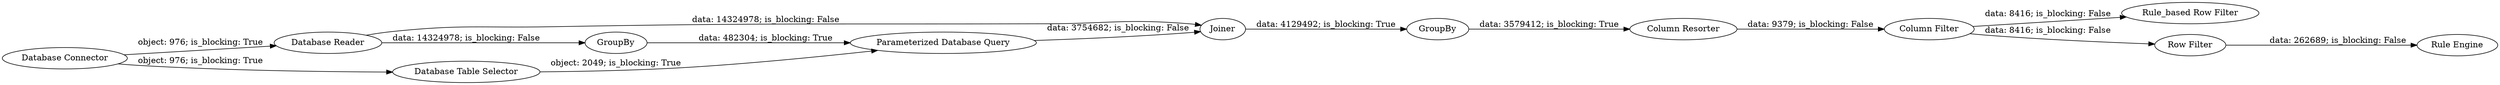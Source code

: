 digraph {
	"2672961301697194138_11" [label="Rule_based Row Filter"]
	"2672961301697194138_5" [label=GroupBy]
	"2672961301697194138_8" [label="Column Resorter"]
	"2672961301697194138_1" [label="Database Connector"]
	"2672961301697194138_2" [label="Database Reader"]
	"2672961301697194138_9" [label="Column Filter"]
	"2672961301697194138_10" [label="Row Filter"]
	"2672961301697194138_6" [label=Joiner]
	"2672961301697194138_12" [label="Rule Engine"]
	"2672961301697194138_3" [label="Database Table Selector"]
	"2672961301697194138_4" [label="Parameterized Database Query"]
	"2672961301697194138_7" [label=GroupBy]
	"2672961301697194138_9" -> "2672961301697194138_10" [label="data: 8416; is_blocking: False"]
	"2672961301697194138_4" -> "2672961301697194138_6" [label="data: 3754682; is_blocking: False"]
	"2672961301697194138_3" -> "2672961301697194138_4" [label="object: 2049; is_blocking: True"]
	"2672961301697194138_2" -> "2672961301697194138_6" [label="data: 14324978; is_blocking: False"]
	"2672961301697194138_6" -> "2672961301697194138_7" [label="data: 4129492; is_blocking: True"]
	"2672961301697194138_7" -> "2672961301697194138_8" [label="data: 3579412; is_blocking: True"]
	"2672961301697194138_1" -> "2672961301697194138_2" [label="object: 976; is_blocking: True"]
	"2672961301697194138_1" -> "2672961301697194138_3" [label="object: 976; is_blocking: True"]
	"2672961301697194138_10" -> "2672961301697194138_12" [label="data: 262689; is_blocking: False"]
	"2672961301697194138_9" -> "2672961301697194138_11" [label="data: 8416; is_blocking: False"]
	"2672961301697194138_5" -> "2672961301697194138_4" [label="data: 482304; is_blocking: True"]
	"2672961301697194138_8" -> "2672961301697194138_9" [label="data: 9379; is_blocking: False"]
	"2672961301697194138_2" -> "2672961301697194138_5" [label="data: 14324978; is_blocking: False"]
	rankdir=LR
}
